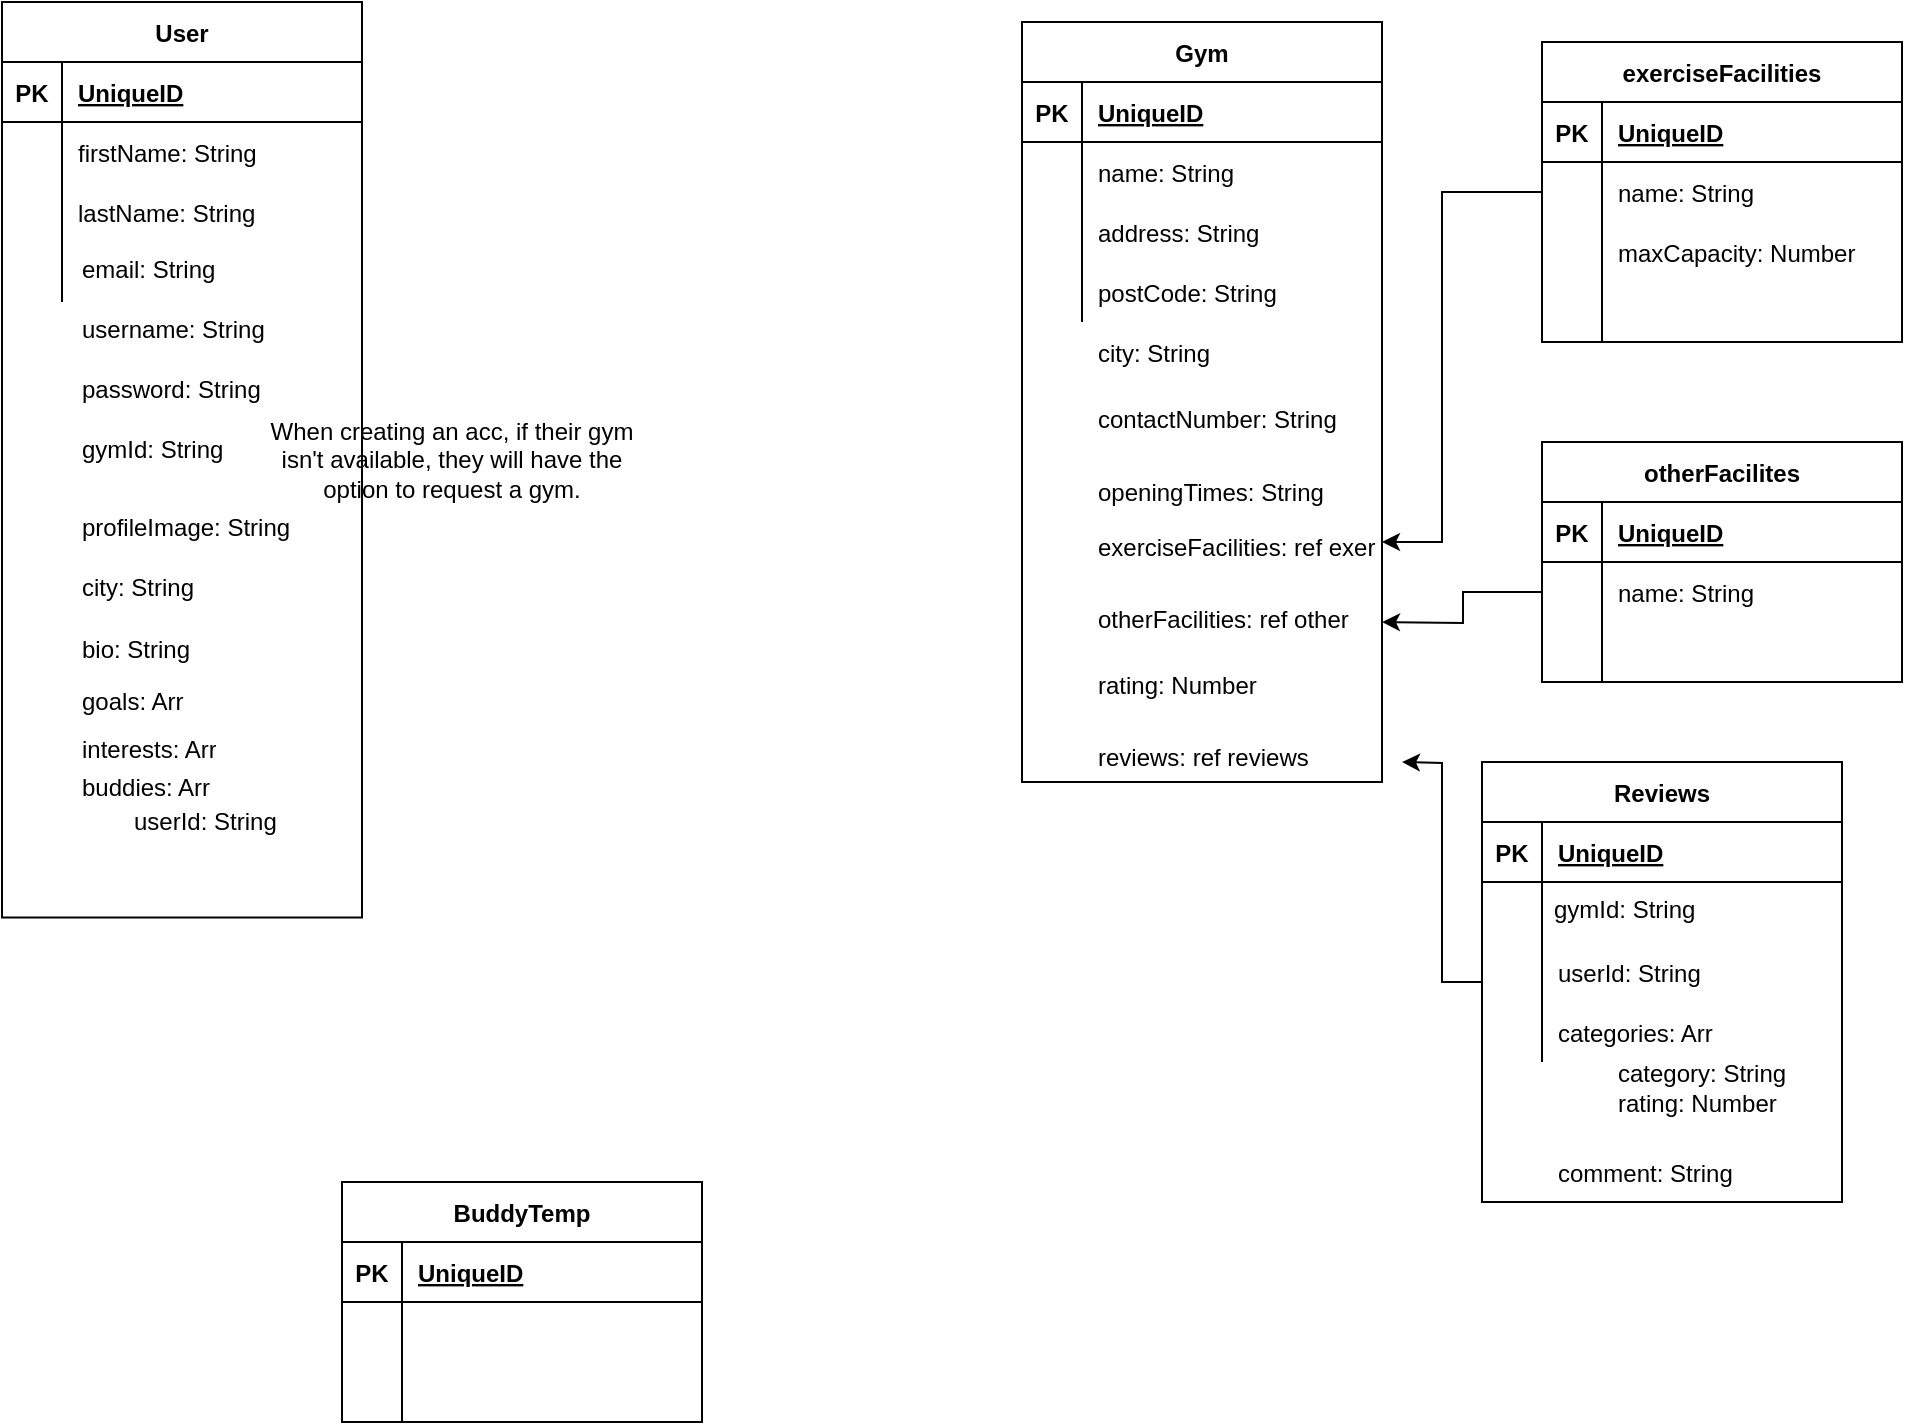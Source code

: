 <mxfile version="14.9.0" type="github">
  <diagram name="Page-1" id="9f46799a-70d6-7492-0946-bef42562c5a5">
    <mxGraphModel dx="1632" dy="944" grid="1" gridSize="10" guides="1" tooltips="1" connect="1" arrows="1" fold="1" page="1" pageScale="1" pageWidth="1100" pageHeight="850" background="none" math="0" shadow="0">
      <root>
        <mxCell id="0" />
        <mxCell id="1" parent="0" />
        <mxCell id="f2aG1VPdOggWnDsl_45g-87" value="" style="group" parent="1" vertex="1" connectable="0">
          <mxGeometry x="60" y="20" width="220" height="493.69" as="geometry" />
        </mxCell>
        <mxCell id="DKCQOyKBognjkbK-Lo1D-36" value="" style="group" parent="f2aG1VPdOggWnDsl_45g-87" vertex="1" connectable="0">
          <mxGeometry width="220" height="465" as="geometry" />
        </mxCell>
        <mxCell id="f2aG1VPdOggWnDsl_45g-73" value="User" style="shape=table;startSize=30;container=1;collapsible=1;childLayout=tableLayout;fixedRows=1;rowLines=0;fontStyle=1;align=center;resizeLast=1;" parent="DKCQOyKBognjkbK-Lo1D-36" vertex="1">
          <mxGeometry width="180" height="457.706" as="geometry" />
        </mxCell>
        <mxCell id="f2aG1VPdOggWnDsl_45g-74" value="" style="shape=partialRectangle;collapsible=0;dropTarget=0;pointerEvents=0;fillColor=none;top=0;left=0;bottom=1;right=0;points=[[0,0.5],[1,0.5]];portConstraint=eastwest;" parent="f2aG1VPdOggWnDsl_45g-73" vertex="1">
          <mxGeometry y="30" width="180" height="30" as="geometry" />
        </mxCell>
        <mxCell id="f2aG1VPdOggWnDsl_45g-75" value="PK" style="shape=partialRectangle;connectable=0;fillColor=none;top=0;left=0;bottom=0;right=0;fontStyle=1;overflow=hidden;" parent="f2aG1VPdOggWnDsl_45g-74" vertex="1">
          <mxGeometry width="30" height="30" as="geometry" />
        </mxCell>
        <mxCell id="f2aG1VPdOggWnDsl_45g-76" value="UniqueID" style="shape=partialRectangle;connectable=0;fillColor=none;top=0;left=0;bottom=0;right=0;align=left;spacingLeft=6;fontStyle=5;overflow=hidden;" parent="f2aG1VPdOggWnDsl_45g-74" vertex="1">
          <mxGeometry x="30" width="150" height="30" as="geometry" />
        </mxCell>
        <mxCell id="f2aG1VPdOggWnDsl_45g-77" value="" style="shape=partialRectangle;collapsible=0;dropTarget=0;pointerEvents=0;fillColor=none;top=0;left=0;bottom=0;right=0;points=[[0,0.5],[1,0.5]];portConstraint=eastwest;" parent="f2aG1VPdOggWnDsl_45g-73" vertex="1">
          <mxGeometry y="60" width="180" height="30" as="geometry" />
        </mxCell>
        <mxCell id="f2aG1VPdOggWnDsl_45g-78" value="" style="shape=partialRectangle;connectable=0;fillColor=none;top=0;left=0;bottom=0;right=0;editable=1;overflow=hidden;" parent="f2aG1VPdOggWnDsl_45g-77" vertex="1">
          <mxGeometry width="30" height="30" as="geometry" />
        </mxCell>
        <mxCell id="f2aG1VPdOggWnDsl_45g-79" value="firstName: String" style="shape=partialRectangle;connectable=0;fillColor=none;top=0;left=0;bottom=0;right=0;align=left;spacingLeft=6;overflow=hidden;" parent="f2aG1VPdOggWnDsl_45g-77" vertex="1">
          <mxGeometry x="30" width="150" height="30" as="geometry" />
        </mxCell>
        <mxCell id="f2aG1VPdOggWnDsl_45g-80" value="" style="shape=partialRectangle;collapsible=0;dropTarget=0;pointerEvents=0;fillColor=none;top=0;left=0;bottom=0;right=0;points=[[0,0.5],[1,0.5]];portConstraint=eastwest;" parent="f2aG1VPdOggWnDsl_45g-73" vertex="1">
          <mxGeometry y="90" width="180" height="30" as="geometry" />
        </mxCell>
        <mxCell id="f2aG1VPdOggWnDsl_45g-81" value="" style="shape=partialRectangle;connectable=0;fillColor=none;top=0;left=0;bottom=0;right=0;editable=1;overflow=hidden;" parent="f2aG1VPdOggWnDsl_45g-80" vertex="1">
          <mxGeometry width="30" height="30" as="geometry" />
        </mxCell>
        <mxCell id="f2aG1VPdOggWnDsl_45g-82" value="lastName: String" style="shape=partialRectangle;connectable=0;fillColor=none;top=0;left=0;bottom=0;right=0;align=left;spacingLeft=6;overflow=hidden;" parent="f2aG1VPdOggWnDsl_45g-80" vertex="1">
          <mxGeometry x="30" width="150" height="30" as="geometry" />
        </mxCell>
        <mxCell id="f2aG1VPdOggWnDsl_45g-83" value="" style="shape=partialRectangle;collapsible=0;dropTarget=0;pointerEvents=0;fillColor=none;top=0;left=0;bottom=0;right=0;points=[[0,0.5],[1,0.5]];portConstraint=eastwest;" parent="f2aG1VPdOggWnDsl_45g-73" vertex="1">
          <mxGeometry y="120" width="180" height="30" as="geometry" />
        </mxCell>
        <mxCell id="f2aG1VPdOggWnDsl_45g-84" value="" style="shape=partialRectangle;connectable=0;fillColor=none;top=0;left=0;bottom=0;right=0;editable=1;overflow=hidden;" parent="f2aG1VPdOggWnDsl_45g-83" vertex="1">
          <mxGeometry width="30" height="30" as="geometry" />
        </mxCell>
        <mxCell id="f2aG1VPdOggWnDsl_45g-85" value="" style="shape=partialRectangle;connectable=0;fillColor=none;top=0;left=0;bottom=0;right=0;align=left;spacingLeft=6;overflow=hidden;" parent="f2aG1VPdOggWnDsl_45g-83" vertex="1">
          <mxGeometry x="30" width="150" height="30" as="geometry" />
        </mxCell>
        <mxCell id="f2aG1VPdOggWnDsl_45g-86" value="email: String" style="text;html=1;strokeColor=none;fillColor=none;align=left;verticalAlign=top;spacingLeft=4;spacingRight=4;whiteSpace=wrap;overflow=hidden;rotatable=0;points=[[0,0.5],[1,0.5]];portConstraint=eastwest;" parent="DKCQOyKBognjkbK-Lo1D-36" vertex="1">
          <mxGeometry x="34" y="120.002" width="160" height="68.693" as="geometry" />
        </mxCell>
        <mxCell id="f2aG1VPdOggWnDsl_45g-91" value="username: String" style="text;html=1;strokeColor=none;fillColor=none;align=left;verticalAlign=top;spacingLeft=4;spacingRight=4;whiteSpace=wrap;overflow=hidden;rotatable=0;points=[[0,0.5],[1,0.5]];portConstraint=eastwest;" parent="DKCQOyKBognjkbK-Lo1D-36" vertex="1">
          <mxGeometry x="34" y="149.997" width="160" height="68.693" as="geometry" />
        </mxCell>
        <mxCell id="f2aG1VPdOggWnDsl_45g-92" value="password: String" style="text;html=1;strokeColor=none;fillColor=none;align=left;verticalAlign=top;spacingLeft=4;spacingRight=4;whiteSpace=wrap;overflow=hidden;rotatable=0;points=[[0,0.5],[1,0.5]];portConstraint=eastwest;" parent="DKCQOyKBognjkbK-Lo1D-36" vertex="1">
          <mxGeometry x="34" y="180.002" width="160" height="68.693" as="geometry" />
        </mxCell>
        <mxCell id="DKCQOyKBognjkbK-Lo1D-1" value="gymId: String" style="text;html=1;strokeColor=none;fillColor=none;align=left;verticalAlign=top;spacingLeft=4;spacingRight=4;whiteSpace=wrap;overflow=hidden;rotatable=0;points=[[0,0.5],[1,0.5]];portConstraint=eastwest;" parent="DKCQOyKBognjkbK-Lo1D-36" vertex="1">
          <mxGeometry x="34" y="210.002" width="160" height="68.693" as="geometry" />
        </mxCell>
        <mxCell id="DKCQOyKBognjkbK-Lo1D-16" value="profileImage: String" style="text;html=1;strokeColor=none;fillColor=none;align=left;verticalAlign=top;spacingLeft=4;spacingRight=4;whiteSpace=wrap;overflow=hidden;rotatable=0;points=[[0,0.5],[1,0.5]];portConstraint=eastwest;" parent="DKCQOyKBognjkbK-Lo1D-36" vertex="1">
          <mxGeometry x="34" y="248.69" width="160" height="68.693" as="geometry" />
        </mxCell>
        <mxCell id="DKCQOyKBognjkbK-Lo1D-17" value="city: String" style="text;html=1;strokeColor=none;fillColor=none;align=left;verticalAlign=top;spacingLeft=4;spacingRight=4;whiteSpace=wrap;overflow=hidden;rotatable=0;points=[[0,0.5],[1,0.5]];portConstraint=eastwest;" parent="DKCQOyKBognjkbK-Lo1D-36" vertex="1">
          <mxGeometry x="34" y="278.693" width="160" height="68.693" as="geometry" />
        </mxCell>
        <mxCell id="DKCQOyKBognjkbK-Lo1D-18" value="bio: String" style="text;html=1;strokeColor=none;fillColor=none;align=left;verticalAlign=top;spacingLeft=4;spacingRight=4;whiteSpace=wrap;overflow=hidden;rotatable=0;points=[[0,0.5],[1,0.5]];portConstraint=eastwest;" parent="DKCQOyKBognjkbK-Lo1D-36" vertex="1">
          <mxGeometry x="34" y="310.002" width="160" height="68.693" as="geometry" />
        </mxCell>
        <mxCell id="DKCQOyKBognjkbK-Lo1D-19" value="goals: Arr" style="text;html=1;strokeColor=none;fillColor=none;align=left;verticalAlign=top;spacingLeft=4;spacingRight=4;whiteSpace=wrap;overflow=hidden;rotatable=0;points=[[0,0.5],[1,0.5]];portConstraint=eastwest;" parent="DKCQOyKBognjkbK-Lo1D-36" vertex="1">
          <mxGeometry x="34" y="335.997" width="160" height="68.693" as="geometry" />
        </mxCell>
        <mxCell id="DKCQOyKBognjkbK-Lo1D-20" value="interests: Arr" style="text;html=1;strokeColor=none;fillColor=none;align=left;verticalAlign=top;spacingLeft=4;spacingRight=4;whiteSpace=wrap;overflow=hidden;rotatable=0;points=[[0,0.5],[1,0.5]];portConstraint=eastwest;" parent="DKCQOyKBognjkbK-Lo1D-36" vertex="1">
          <mxGeometry x="34" y="359.997" width="160" height="68.693" as="geometry" />
        </mxCell>
        <mxCell id="qumoezQnPQIU7AWZQ_Av-21" value="buddies: Arr" style="text;html=1;strokeColor=none;fillColor=none;align=left;verticalAlign=top;spacingLeft=4;spacingRight=4;whiteSpace=wrap;overflow=hidden;rotatable=0;points=[[0,0.5],[1,0.5]];portConstraint=eastwest;" vertex="1" parent="DKCQOyKBognjkbK-Lo1D-36">
          <mxGeometry x="34" y="378.697" width="160" height="68.693" as="geometry" />
        </mxCell>
        <mxCell id="qumoezQnPQIU7AWZQ_Av-22" value="userId: String" style="text;html=1;strokeColor=none;fillColor=none;align=left;verticalAlign=top;spacingLeft=4;spacingRight=4;whiteSpace=wrap;overflow=hidden;rotatable=0;points=[[0,0.5],[1,0.5]];portConstraint=eastwest;" vertex="1" parent="DKCQOyKBognjkbK-Lo1D-36">
          <mxGeometry x="60" y="396.307" width="160" height="68.693" as="geometry" />
        </mxCell>
        <mxCell id="DKCQOyKBognjkbK-Lo1D-2" value="When creating an acc, if their gym isn&#39;t available, they will have the option to request a gym." style="text;html=1;strokeColor=none;fillColor=none;align=center;verticalAlign=middle;whiteSpace=wrap;rounded=0;" parent="1" vertex="1">
          <mxGeometry x="190" y="223.57" width="190" height="50" as="geometry" />
        </mxCell>
        <mxCell id="DKCQOyKBognjkbK-Lo1D-3" value="BuddyTemp" style="shape=table;startSize=30;container=1;collapsible=1;childLayout=tableLayout;fixedRows=1;rowLines=0;fontStyle=1;align=center;resizeLast=1;" parent="1" vertex="1">
          <mxGeometry x="230" y="610" width="180" height="120" as="geometry" />
        </mxCell>
        <mxCell id="DKCQOyKBognjkbK-Lo1D-4" value="" style="shape=partialRectangle;collapsible=0;dropTarget=0;pointerEvents=0;fillColor=none;top=0;left=0;bottom=1;right=0;points=[[0,0.5],[1,0.5]];portConstraint=eastwest;" parent="DKCQOyKBognjkbK-Lo1D-3" vertex="1">
          <mxGeometry y="30" width="180" height="30" as="geometry" />
        </mxCell>
        <mxCell id="DKCQOyKBognjkbK-Lo1D-5" value="PK" style="shape=partialRectangle;connectable=0;fillColor=none;top=0;left=0;bottom=0;right=0;fontStyle=1;overflow=hidden;" parent="DKCQOyKBognjkbK-Lo1D-4" vertex="1">
          <mxGeometry width="30" height="30" as="geometry" />
        </mxCell>
        <mxCell id="DKCQOyKBognjkbK-Lo1D-6" value="UniqueID" style="shape=partialRectangle;connectable=0;fillColor=none;top=0;left=0;bottom=0;right=0;align=left;spacingLeft=6;fontStyle=5;overflow=hidden;" parent="DKCQOyKBognjkbK-Lo1D-4" vertex="1">
          <mxGeometry x="30" width="150" height="30" as="geometry" />
        </mxCell>
        <mxCell id="DKCQOyKBognjkbK-Lo1D-10" value="" style="shape=partialRectangle;collapsible=0;dropTarget=0;pointerEvents=0;fillColor=none;top=0;left=0;bottom=0;right=0;points=[[0,0.5],[1,0.5]];portConstraint=eastwest;" parent="DKCQOyKBognjkbK-Lo1D-3" vertex="1">
          <mxGeometry y="60" width="180" height="30" as="geometry" />
        </mxCell>
        <mxCell id="DKCQOyKBognjkbK-Lo1D-11" value="" style="shape=partialRectangle;connectable=0;fillColor=none;top=0;left=0;bottom=0;right=0;editable=1;overflow=hidden;" parent="DKCQOyKBognjkbK-Lo1D-10" vertex="1">
          <mxGeometry width="30" height="30" as="geometry" />
        </mxCell>
        <mxCell id="DKCQOyKBognjkbK-Lo1D-12" value="" style="shape=partialRectangle;connectable=0;fillColor=none;top=0;left=0;bottom=0;right=0;align=left;spacingLeft=6;overflow=hidden;" parent="DKCQOyKBognjkbK-Lo1D-10" vertex="1">
          <mxGeometry x="30" width="150" height="30" as="geometry" />
        </mxCell>
        <mxCell id="DKCQOyKBognjkbK-Lo1D-13" value="" style="shape=partialRectangle;collapsible=0;dropTarget=0;pointerEvents=0;fillColor=none;top=0;left=0;bottom=0;right=0;points=[[0,0.5],[1,0.5]];portConstraint=eastwest;" parent="DKCQOyKBognjkbK-Lo1D-3" vertex="1">
          <mxGeometry y="90" width="180" height="30" as="geometry" />
        </mxCell>
        <mxCell id="DKCQOyKBognjkbK-Lo1D-14" value="" style="shape=partialRectangle;connectable=0;fillColor=none;top=0;left=0;bottom=0;right=0;editable=1;overflow=hidden;" parent="DKCQOyKBognjkbK-Lo1D-13" vertex="1">
          <mxGeometry width="30" height="30" as="geometry" />
        </mxCell>
        <mxCell id="DKCQOyKBognjkbK-Lo1D-15" value="" style="shape=partialRectangle;connectable=0;fillColor=none;top=0;left=0;bottom=0;right=0;align=left;spacingLeft=6;overflow=hidden;" parent="DKCQOyKBognjkbK-Lo1D-13" vertex="1">
          <mxGeometry x="30" width="150" height="30" as="geometry" />
        </mxCell>
        <mxCell id="qumoezQnPQIU7AWZQ_Av-17" value="" style="group" vertex="1" connectable="0" parent="1">
          <mxGeometry x="800" y="400" width="210" height="310" as="geometry" />
        </mxCell>
        <mxCell id="DKCQOyKBognjkbK-Lo1D-23" value="Reviews" style="shape=table;startSize=30;container=1;collapsible=1;childLayout=tableLayout;fixedRows=1;rowLines=0;fontStyle=1;align=center;resizeLast=1;" parent="qumoezQnPQIU7AWZQ_Av-17" vertex="1">
          <mxGeometry width="180" height="220" as="geometry" />
        </mxCell>
        <mxCell id="DKCQOyKBognjkbK-Lo1D-24" value="" style="shape=partialRectangle;collapsible=0;dropTarget=0;pointerEvents=0;fillColor=none;top=0;left=0;bottom=1;right=0;points=[[0,0.5],[1,0.5]];portConstraint=eastwest;" parent="DKCQOyKBognjkbK-Lo1D-23" vertex="1">
          <mxGeometry y="30" width="180" height="30" as="geometry" />
        </mxCell>
        <mxCell id="DKCQOyKBognjkbK-Lo1D-25" value="PK" style="shape=partialRectangle;connectable=0;fillColor=none;top=0;left=0;bottom=0;right=0;fontStyle=1;overflow=hidden;" parent="DKCQOyKBognjkbK-Lo1D-24" vertex="1">
          <mxGeometry width="30" height="30" as="geometry" />
        </mxCell>
        <mxCell id="DKCQOyKBognjkbK-Lo1D-26" value="UniqueID" style="shape=partialRectangle;connectable=0;fillColor=none;top=0;left=0;bottom=0;right=0;align=left;spacingLeft=6;fontStyle=5;overflow=hidden;" parent="DKCQOyKBognjkbK-Lo1D-24" vertex="1">
          <mxGeometry x="30" width="150" height="30" as="geometry" />
        </mxCell>
        <mxCell id="DKCQOyKBognjkbK-Lo1D-33" value="" style="shape=partialRectangle;collapsible=0;dropTarget=0;pointerEvents=0;fillColor=none;top=0;left=0;bottom=0;right=0;points=[[0,0.5],[1,0.5]];portConstraint=eastwest;" parent="DKCQOyKBognjkbK-Lo1D-23" vertex="1">
          <mxGeometry y="60" width="180" height="30" as="geometry" />
        </mxCell>
        <mxCell id="DKCQOyKBognjkbK-Lo1D-34" value="" style="shape=partialRectangle;connectable=0;fillColor=none;top=0;left=0;bottom=0;right=0;editable=1;overflow=hidden;" parent="DKCQOyKBognjkbK-Lo1D-33" vertex="1">
          <mxGeometry width="30" height="30" as="geometry" />
        </mxCell>
        <mxCell id="DKCQOyKBognjkbK-Lo1D-35" value="" style="shape=partialRectangle;connectable=0;fillColor=none;top=0;left=0;bottom=0;right=0;align=left;spacingLeft=6;overflow=hidden;" parent="DKCQOyKBognjkbK-Lo1D-33" vertex="1">
          <mxGeometry x="30" width="150" height="30" as="geometry" />
        </mxCell>
        <mxCell id="DKCQOyKBognjkbK-Lo1D-27" value="" style="shape=partialRectangle;collapsible=0;dropTarget=0;pointerEvents=0;fillColor=none;top=0;left=0;bottom=0;right=0;points=[[0,0.5],[1,0.5]];portConstraint=eastwest;" parent="DKCQOyKBognjkbK-Lo1D-23" vertex="1">
          <mxGeometry y="90" width="180" height="30" as="geometry" />
        </mxCell>
        <mxCell id="DKCQOyKBognjkbK-Lo1D-28" value="" style="shape=partialRectangle;connectable=0;fillColor=none;top=0;left=0;bottom=0;right=0;editable=1;overflow=hidden;" parent="DKCQOyKBognjkbK-Lo1D-27" vertex="1">
          <mxGeometry width="30" height="30" as="geometry" />
        </mxCell>
        <mxCell id="DKCQOyKBognjkbK-Lo1D-29" value="userId: String" style="shape=partialRectangle;connectable=0;fillColor=none;top=0;left=0;bottom=0;right=0;align=left;spacingLeft=6;overflow=hidden;" parent="DKCQOyKBognjkbK-Lo1D-27" vertex="1">
          <mxGeometry x="30" width="150" height="30" as="geometry" />
        </mxCell>
        <mxCell id="DKCQOyKBognjkbK-Lo1D-30" value="" style="shape=partialRectangle;collapsible=0;dropTarget=0;pointerEvents=0;fillColor=none;top=0;left=0;bottom=0;right=0;points=[[0,0.5],[1,0.5]];portConstraint=eastwest;" parent="DKCQOyKBognjkbK-Lo1D-23" vertex="1">
          <mxGeometry y="120" width="180" height="30" as="geometry" />
        </mxCell>
        <mxCell id="DKCQOyKBognjkbK-Lo1D-31" value="" style="shape=partialRectangle;connectable=0;fillColor=none;top=0;left=0;bottom=0;right=0;editable=1;overflow=hidden;" parent="DKCQOyKBognjkbK-Lo1D-30" vertex="1">
          <mxGeometry width="30" height="30" as="geometry" />
        </mxCell>
        <mxCell id="DKCQOyKBognjkbK-Lo1D-32" value="categories: Arr" style="shape=partialRectangle;connectable=0;fillColor=none;top=0;left=0;bottom=0;right=0;align=left;spacingLeft=6;overflow=hidden;" parent="DKCQOyKBognjkbK-Lo1D-30" vertex="1">
          <mxGeometry x="30" width="150" height="30" as="geometry" />
        </mxCell>
        <mxCell id="DKCQOyKBognjkbK-Lo1D-37" value="gymId: String" style="text;html=1;strokeColor=none;fillColor=none;align=left;verticalAlign=top;spacingLeft=4;spacingRight=4;whiteSpace=wrap;overflow=hidden;rotatable=0;points=[[0,0.5],[1,0.5]];portConstraint=eastwest;" parent="qumoezQnPQIU7AWZQ_Av-17" vertex="1">
          <mxGeometry x="30" y="60.002" width="160" height="68.693" as="geometry" />
        </mxCell>
        <mxCell id="DKCQOyKBognjkbK-Lo1D-38" value="comment: String" style="shape=partialRectangle;connectable=0;fillColor=none;top=0;left=0;bottom=0;right=0;align=left;spacingLeft=6;overflow=hidden;" parent="qumoezQnPQIU7AWZQ_Av-17" vertex="1">
          <mxGeometry x="30" y="190.0" width="150" height="30" as="geometry" />
        </mxCell>
        <mxCell id="qumoezQnPQIU7AWZQ_Av-19" value="category: String" style="shape=partialRectangle;connectable=0;fillColor=none;top=0;left=0;bottom=0;right=0;align=left;spacingLeft=6;overflow=hidden;" vertex="1" parent="qumoezQnPQIU7AWZQ_Av-17">
          <mxGeometry x="60" y="140" width="150" height="30" as="geometry" />
        </mxCell>
        <mxCell id="qumoezQnPQIU7AWZQ_Av-18" value="rating: Number" style="shape=partialRectangle;connectable=0;fillColor=none;top=0;left=0;bottom=0;right=0;align=left;spacingLeft=6;overflow=hidden;" vertex="1" parent="qumoezQnPQIU7AWZQ_Av-17">
          <mxGeometry x="60" y="155" width="150" height="30" as="geometry" />
        </mxCell>
        <mxCell id="f2aG1VPdOggWnDsl_45g-40" value="Gym" style="shape=table;startSize=30;container=1;collapsible=1;childLayout=tableLayout;fixedRows=1;rowLines=0;fontStyle=1;align=center;resizeLast=1;" parent="1" vertex="1">
          <mxGeometry x="570" y="30" width="180" height="380" as="geometry" />
        </mxCell>
        <mxCell id="f2aG1VPdOggWnDsl_45g-41" value="" style="shape=partialRectangle;collapsible=0;dropTarget=0;pointerEvents=0;fillColor=none;top=0;left=0;bottom=1;right=0;points=[[0,0.5],[1,0.5]];portConstraint=eastwest;" parent="f2aG1VPdOggWnDsl_45g-40" vertex="1">
          <mxGeometry y="30" width="180" height="30" as="geometry" />
        </mxCell>
        <mxCell id="f2aG1VPdOggWnDsl_45g-42" value="PK" style="shape=partialRectangle;connectable=0;fillColor=none;top=0;left=0;bottom=0;right=0;fontStyle=1;overflow=hidden;" parent="f2aG1VPdOggWnDsl_45g-41" vertex="1">
          <mxGeometry width="30" height="30" as="geometry" />
        </mxCell>
        <mxCell id="f2aG1VPdOggWnDsl_45g-43" value="UniqueID" style="shape=partialRectangle;connectable=0;fillColor=none;top=0;left=0;bottom=0;right=0;align=left;spacingLeft=6;fontStyle=5;overflow=hidden;" parent="f2aG1VPdOggWnDsl_45g-41" vertex="1">
          <mxGeometry x="30" width="150" height="30" as="geometry" />
        </mxCell>
        <mxCell id="f2aG1VPdOggWnDsl_45g-44" value="" style="shape=partialRectangle;collapsible=0;dropTarget=0;pointerEvents=0;fillColor=none;top=0;left=0;bottom=0;right=0;points=[[0,0.5],[1,0.5]];portConstraint=eastwest;" parent="f2aG1VPdOggWnDsl_45g-40" vertex="1">
          <mxGeometry y="60" width="180" height="30" as="geometry" />
        </mxCell>
        <mxCell id="f2aG1VPdOggWnDsl_45g-45" value="" style="shape=partialRectangle;connectable=0;fillColor=none;top=0;left=0;bottom=0;right=0;editable=1;overflow=hidden;" parent="f2aG1VPdOggWnDsl_45g-44" vertex="1">
          <mxGeometry width="30" height="30" as="geometry" />
        </mxCell>
        <mxCell id="f2aG1VPdOggWnDsl_45g-46" value="name: String" style="shape=partialRectangle;connectable=0;fillColor=none;top=0;left=0;bottom=0;right=0;align=left;spacingLeft=6;overflow=hidden;" parent="f2aG1VPdOggWnDsl_45g-44" vertex="1">
          <mxGeometry x="30" width="150" height="30" as="geometry" />
        </mxCell>
        <mxCell id="f2aG1VPdOggWnDsl_45g-47" value="" style="shape=partialRectangle;collapsible=0;dropTarget=0;pointerEvents=0;fillColor=none;top=0;left=0;bottom=0;right=0;points=[[0,0.5],[1,0.5]];portConstraint=eastwest;" parent="f2aG1VPdOggWnDsl_45g-40" vertex="1">
          <mxGeometry y="90" width="180" height="30" as="geometry" />
        </mxCell>
        <mxCell id="f2aG1VPdOggWnDsl_45g-48" value="" style="shape=partialRectangle;connectable=0;fillColor=none;top=0;left=0;bottom=0;right=0;editable=1;overflow=hidden;" parent="f2aG1VPdOggWnDsl_45g-47" vertex="1">
          <mxGeometry width="30" height="30" as="geometry" />
        </mxCell>
        <mxCell id="f2aG1VPdOggWnDsl_45g-49" value="address: String" style="shape=partialRectangle;connectable=0;fillColor=none;top=0;left=0;bottom=0;right=0;align=left;spacingLeft=6;overflow=hidden;" parent="f2aG1VPdOggWnDsl_45g-47" vertex="1">
          <mxGeometry x="30" width="150" height="30" as="geometry" />
        </mxCell>
        <mxCell id="f2aG1VPdOggWnDsl_45g-50" value="" style="shape=partialRectangle;collapsible=0;dropTarget=0;pointerEvents=0;fillColor=none;top=0;left=0;bottom=0;right=0;points=[[0,0.5],[1,0.5]];portConstraint=eastwest;" parent="f2aG1VPdOggWnDsl_45g-40" vertex="1">
          <mxGeometry y="120" width="180" height="30" as="geometry" />
        </mxCell>
        <mxCell id="f2aG1VPdOggWnDsl_45g-51" value="" style="shape=partialRectangle;connectable=0;fillColor=none;top=0;left=0;bottom=0;right=0;editable=1;overflow=hidden;" parent="f2aG1VPdOggWnDsl_45g-50" vertex="1">
          <mxGeometry width="30" height="30" as="geometry" />
        </mxCell>
        <mxCell id="f2aG1VPdOggWnDsl_45g-52" value="postCode: String" style="shape=partialRectangle;connectable=0;fillColor=none;top=0;left=0;bottom=0;right=0;align=left;spacingLeft=6;overflow=hidden;" parent="f2aG1VPdOggWnDsl_45g-50" vertex="1">
          <mxGeometry x="30" width="150" height="30" as="geometry" />
        </mxCell>
        <mxCell id="f2aG1VPdOggWnDsl_45g-53" value="contactNumber: String" style="shape=partialRectangle;connectable=0;fillColor=none;top=0;left=0;bottom=0;right=0;align=left;spacingLeft=6;overflow=hidden;" parent="1" vertex="1">
          <mxGeometry x="600" y="210.003" width="150" height="36.429" as="geometry" />
        </mxCell>
        <mxCell id="f2aG1VPdOggWnDsl_45g-54" value="exerciseFacilities: ref exer" style="shape=partialRectangle;connectable=0;fillColor=none;top=0;left=0;bottom=0;right=0;align=left;spacingLeft=6;overflow=hidden;" parent="1" vertex="1">
          <mxGeometry x="600" y="273.571" width="150" height="36.429" as="geometry" />
        </mxCell>
        <mxCell id="f2aG1VPdOggWnDsl_45g-56" value="otherFacilities: ref other" style="shape=partialRectangle;connectable=0;fillColor=none;top=0;left=0;bottom=0;right=0;align=left;spacingLeft=6;overflow=hidden;" parent="1" vertex="1">
          <mxGeometry x="600" y="309.999" width="150" height="36.429" as="geometry" />
        </mxCell>
        <mxCell id="DKCQOyKBognjkbK-Lo1D-21" value="rating: Number" style="shape=partialRectangle;connectable=0;fillColor=none;top=0;left=0;bottom=0;right=0;align=left;spacingLeft=6;overflow=hidden;" parent="1" vertex="1">
          <mxGeometry x="600" y="342.569" width="150" height="36.429" as="geometry" />
        </mxCell>
        <mxCell id="DKCQOyKBognjkbK-Lo1D-22" value="reviews: ref reviews" style="shape=partialRectangle;connectable=0;fillColor=none;top=0;left=0;bottom=0;right=0;align=left;spacingLeft=6;overflow=hidden;" parent="1" vertex="1">
          <mxGeometry x="600" y="378.999" width="150" height="36.429" as="geometry" />
        </mxCell>
        <mxCell id="br9QE3NZIfWMN_MIdaXU-1" value="city: String" style="shape=partialRectangle;connectable=0;fillColor=none;top=0;left=0;bottom=0;right=0;align=left;spacingLeft=6;overflow=hidden;" parent="1" vertex="1">
          <mxGeometry x="600" y="180" width="150" height="30" as="geometry" />
        </mxCell>
        <mxCell id="f2aG1VPdOggWnDsl_45g-55" value="openingTimes: String" style="shape=partialRectangle;connectable=0;fillColor=none;top=0;left=0;bottom=0;right=0;align=left;spacingLeft=6;overflow=hidden;" parent="1" vertex="1">
          <mxGeometry x="600" y="246.43" width="150" height="36.429" as="geometry" />
        </mxCell>
        <mxCell id="qumoezQnPQIU7AWZQ_Av-16" style="edgeStyle=orthogonalEdgeStyle;rounded=0;orthogonalLoop=1;jettySize=auto;html=1;" edge="1" parent="1" source="f2aG1VPdOggWnDsl_45g-59">
          <mxGeometry relative="1" as="geometry">
            <mxPoint x="750" y="290" as="targetPoint" />
            <Array as="points">
              <mxPoint x="780" y="115" />
              <mxPoint x="780" y="290" />
            </Array>
          </mxGeometry>
        </mxCell>
        <mxCell id="f2aG1VPdOggWnDsl_45g-59" value="exerciseFacilities" style="shape=table;startSize=30;container=1;collapsible=1;childLayout=tableLayout;fixedRows=1;rowLines=0;fontStyle=1;align=center;resizeLast=1;" parent="1" vertex="1">
          <mxGeometry x="830" y="40" width="180" height="150" as="geometry" />
        </mxCell>
        <mxCell id="f2aG1VPdOggWnDsl_45g-60" value="" style="shape=partialRectangle;collapsible=0;dropTarget=0;pointerEvents=0;fillColor=none;top=0;left=0;bottom=1;right=0;points=[[0,0.5],[1,0.5]];portConstraint=eastwest;" parent="f2aG1VPdOggWnDsl_45g-59" vertex="1">
          <mxGeometry y="30" width="180" height="30" as="geometry" />
        </mxCell>
        <mxCell id="f2aG1VPdOggWnDsl_45g-61" value="PK" style="shape=partialRectangle;connectable=0;fillColor=none;top=0;left=0;bottom=0;right=0;fontStyle=1;overflow=hidden;" parent="f2aG1VPdOggWnDsl_45g-60" vertex="1">
          <mxGeometry width="30" height="30" as="geometry" />
        </mxCell>
        <mxCell id="f2aG1VPdOggWnDsl_45g-62" value="UniqueID" style="shape=partialRectangle;connectable=0;fillColor=none;top=0;left=0;bottom=0;right=0;align=left;spacingLeft=6;fontStyle=5;overflow=hidden;" parent="f2aG1VPdOggWnDsl_45g-60" vertex="1">
          <mxGeometry x="30" width="150" height="30" as="geometry" />
        </mxCell>
        <mxCell id="f2aG1VPdOggWnDsl_45g-63" value="" style="shape=partialRectangle;collapsible=0;dropTarget=0;pointerEvents=0;fillColor=none;top=0;left=0;bottom=0;right=0;points=[[0,0.5],[1,0.5]];portConstraint=eastwest;" parent="f2aG1VPdOggWnDsl_45g-59" vertex="1">
          <mxGeometry y="60" width="180" height="30" as="geometry" />
        </mxCell>
        <mxCell id="f2aG1VPdOggWnDsl_45g-64" value="" style="shape=partialRectangle;connectable=0;fillColor=none;top=0;left=0;bottom=0;right=0;editable=1;overflow=hidden;" parent="f2aG1VPdOggWnDsl_45g-63" vertex="1">
          <mxGeometry width="30" height="30" as="geometry" />
        </mxCell>
        <mxCell id="f2aG1VPdOggWnDsl_45g-65" value="name: String" style="shape=partialRectangle;connectable=0;fillColor=none;top=0;left=0;bottom=0;right=0;align=left;spacingLeft=6;overflow=hidden;" parent="f2aG1VPdOggWnDsl_45g-63" vertex="1">
          <mxGeometry x="30" width="150" height="30" as="geometry" />
        </mxCell>
        <mxCell id="f2aG1VPdOggWnDsl_45g-66" value="" style="shape=partialRectangle;collapsible=0;dropTarget=0;pointerEvents=0;fillColor=none;top=0;left=0;bottom=0;right=0;points=[[0,0.5],[1,0.5]];portConstraint=eastwest;" parent="f2aG1VPdOggWnDsl_45g-59" vertex="1">
          <mxGeometry y="90" width="180" height="30" as="geometry" />
        </mxCell>
        <mxCell id="f2aG1VPdOggWnDsl_45g-67" value="" style="shape=partialRectangle;connectable=0;fillColor=none;top=0;left=0;bottom=0;right=0;editable=1;overflow=hidden;" parent="f2aG1VPdOggWnDsl_45g-66" vertex="1">
          <mxGeometry width="30" height="30" as="geometry" />
        </mxCell>
        <mxCell id="f2aG1VPdOggWnDsl_45g-68" value="maxCapacity: Number" style="shape=partialRectangle;connectable=0;fillColor=none;top=0;left=0;bottom=0;right=0;align=left;spacingLeft=6;overflow=hidden;" parent="f2aG1VPdOggWnDsl_45g-66" vertex="1">
          <mxGeometry x="30" width="150" height="30" as="geometry" />
        </mxCell>
        <mxCell id="f2aG1VPdOggWnDsl_45g-69" value="" style="shape=partialRectangle;collapsible=0;dropTarget=0;pointerEvents=0;fillColor=none;top=0;left=0;bottom=0;right=0;points=[[0,0.5],[1,0.5]];portConstraint=eastwest;" parent="f2aG1VPdOggWnDsl_45g-59" vertex="1">
          <mxGeometry y="120" width="180" height="30" as="geometry" />
        </mxCell>
        <mxCell id="f2aG1VPdOggWnDsl_45g-70" value="" style="shape=partialRectangle;connectable=0;fillColor=none;top=0;left=0;bottom=0;right=0;editable=1;overflow=hidden;" parent="f2aG1VPdOggWnDsl_45g-69" vertex="1">
          <mxGeometry width="30" height="30" as="geometry" />
        </mxCell>
        <mxCell id="f2aG1VPdOggWnDsl_45g-71" value="" style="shape=partialRectangle;connectable=0;fillColor=none;top=0;left=0;bottom=0;right=0;align=left;spacingLeft=6;overflow=hidden;" parent="f2aG1VPdOggWnDsl_45g-69" vertex="1">
          <mxGeometry x="30" width="150" height="30" as="geometry" />
        </mxCell>
        <mxCell id="qumoezQnPQIU7AWZQ_Av-1" value="otherFacilites" style="shape=table;startSize=30;container=1;collapsible=1;childLayout=tableLayout;fixedRows=1;rowLines=0;fontStyle=1;align=center;resizeLast=1;" vertex="1" parent="1">
          <mxGeometry x="830" y="240" width="180" height="120" as="geometry" />
        </mxCell>
        <mxCell id="qumoezQnPQIU7AWZQ_Av-2" value="" style="shape=partialRectangle;collapsible=0;dropTarget=0;pointerEvents=0;fillColor=none;top=0;left=0;bottom=1;right=0;points=[[0,0.5],[1,0.5]];portConstraint=eastwest;" vertex="1" parent="qumoezQnPQIU7AWZQ_Av-1">
          <mxGeometry y="30" width="180" height="30" as="geometry" />
        </mxCell>
        <mxCell id="qumoezQnPQIU7AWZQ_Av-3" value="PK" style="shape=partialRectangle;connectable=0;fillColor=none;top=0;left=0;bottom=0;right=0;fontStyle=1;overflow=hidden;" vertex="1" parent="qumoezQnPQIU7AWZQ_Av-2">
          <mxGeometry width="30" height="30" as="geometry" />
        </mxCell>
        <mxCell id="qumoezQnPQIU7AWZQ_Av-4" value="UniqueID" style="shape=partialRectangle;connectable=0;fillColor=none;top=0;left=0;bottom=0;right=0;align=left;spacingLeft=6;fontStyle=5;overflow=hidden;" vertex="1" parent="qumoezQnPQIU7AWZQ_Av-2">
          <mxGeometry x="30" width="150" height="30" as="geometry" />
        </mxCell>
        <mxCell id="qumoezQnPQIU7AWZQ_Av-5" value="" style="shape=partialRectangle;collapsible=0;dropTarget=0;pointerEvents=0;fillColor=none;top=0;left=0;bottom=0;right=0;points=[[0,0.5],[1,0.5]];portConstraint=eastwest;" vertex="1" parent="qumoezQnPQIU7AWZQ_Av-1">
          <mxGeometry y="60" width="180" height="30" as="geometry" />
        </mxCell>
        <mxCell id="qumoezQnPQIU7AWZQ_Av-6" value="" style="shape=partialRectangle;connectable=0;fillColor=none;top=0;left=0;bottom=0;right=0;editable=1;overflow=hidden;" vertex="1" parent="qumoezQnPQIU7AWZQ_Av-5">
          <mxGeometry width="30" height="30" as="geometry" />
        </mxCell>
        <mxCell id="qumoezQnPQIU7AWZQ_Av-7" value="name: String" style="shape=partialRectangle;connectable=0;fillColor=none;top=0;left=0;bottom=0;right=0;align=left;spacingLeft=6;overflow=hidden;" vertex="1" parent="qumoezQnPQIU7AWZQ_Av-5">
          <mxGeometry x="30" width="150" height="30" as="geometry" />
        </mxCell>
        <mxCell id="qumoezQnPQIU7AWZQ_Av-11" value="" style="shape=partialRectangle;collapsible=0;dropTarget=0;pointerEvents=0;fillColor=none;top=0;left=0;bottom=0;right=0;points=[[0,0.5],[1,0.5]];portConstraint=eastwest;" vertex="1" parent="qumoezQnPQIU7AWZQ_Av-1">
          <mxGeometry y="90" width="180" height="30" as="geometry" />
        </mxCell>
        <mxCell id="qumoezQnPQIU7AWZQ_Av-12" value="" style="shape=partialRectangle;connectable=0;fillColor=none;top=0;left=0;bottom=0;right=0;editable=1;overflow=hidden;" vertex="1" parent="qumoezQnPQIU7AWZQ_Av-11">
          <mxGeometry width="30" height="30" as="geometry" />
        </mxCell>
        <mxCell id="qumoezQnPQIU7AWZQ_Av-13" value="" style="shape=partialRectangle;connectable=0;fillColor=none;top=0;left=0;bottom=0;right=0;align=left;spacingLeft=6;overflow=hidden;" vertex="1" parent="qumoezQnPQIU7AWZQ_Av-11">
          <mxGeometry x="30" width="150" height="30" as="geometry" />
        </mxCell>
        <mxCell id="qumoezQnPQIU7AWZQ_Av-15" style="edgeStyle=orthogonalEdgeStyle;rounded=0;orthogonalLoop=1;jettySize=auto;html=1;" edge="1" parent="1" source="qumoezQnPQIU7AWZQ_Av-5">
          <mxGeometry relative="1" as="geometry">
            <mxPoint x="750" y="330" as="targetPoint" />
          </mxGeometry>
        </mxCell>
        <mxCell id="qumoezQnPQIU7AWZQ_Av-20" style="edgeStyle=orthogonalEdgeStyle;rounded=0;orthogonalLoop=1;jettySize=auto;html=1;" edge="1" parent="1" source="DKCQOyKBognjkbK-Lo1D-23">
          <mxGeometry relative="1" as="geometry">
            <mxPoint x="760" y="400" as="targetPoint" />
          </mxGeometry>
        </mxCell>
      </root>
    </mxGraphModel>
  </diagram>
</mxfile>
